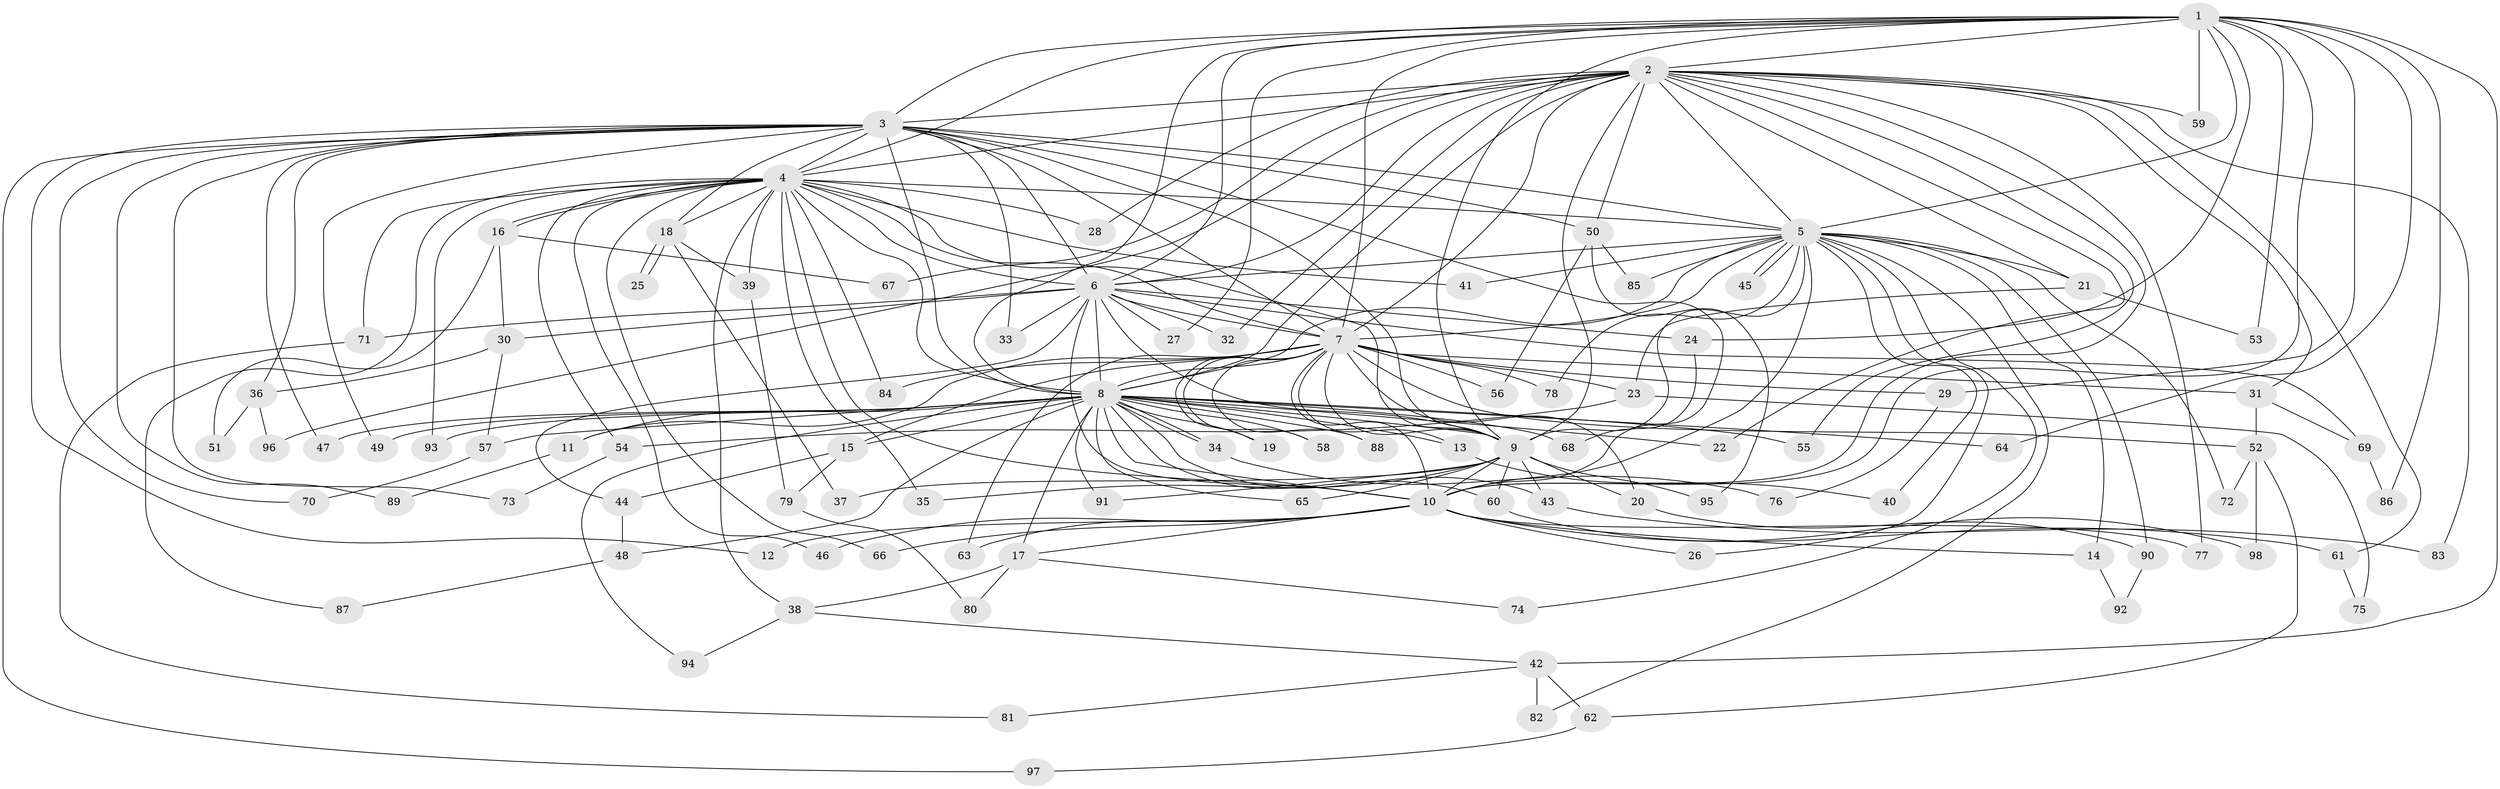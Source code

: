 // coarse degree distribution, {15: 0.028169014084507043, 19: 0.028169014084507043, 21: 0.028169014084507043, 26: 0.014084507042253521, 29: 0.014084507042253521, 14: 0.014084507042253521, 3: 0.19718309859154928, 2: 0.5070422535211268, 5: 0.04225352112676056, 6: 0.04225352112676056, 4: 0.056338028169014086, 1: 0.014084507042253521, 7: 0.014084507042253521}
// Generated by graph-tools (version 1.1) at 2025/23/03/03/25 07:23:37]
// undirected, 98 vertices, 221 edges
graph export_dot {
graph [start="1"]
  node [color=gray90,style=filled];
  1;
  2;
  3;
  4;
  5;
  6;
  7;
  8;
  9;
  10;
  11;
  12;
  13;
  14;
  15;
  16;
  17;
  18;
  19;
  20;
  21;
  22;
  23;
  24;
  25;
  26;
  27;
  28;
  29;
  30;
  31;
  32;
  33;
  34;
  35;
  36;
  37;
  38;
  39;
  40;
  41;
  42;
  43;
  44;
  45;
  46;
  47;
  48;
  49;
  50;
  51;
  52;
  53;
  54;
  55;
  56;
  57;
  58;
  59;
  60;
  61;
  62;
  63;
  64;
  65;
  66;
  67;
  68;
  69;
  70;
  71;
  72;
  73;
  74;
  75;
  76;
  77;
  78;
  79;
  80;
  81;
  82;
  83;
  84;
  85;
  86;
  87;
  88;
  89;
  90;
  91;
  92;
  93;
  94;
  95;
  96;
  97;
  98;
  1 -- 2;
  1 -- 3;
  1 -- 4;
  1 -- 5;
  1 -- 6;
  1 -- 7;
  1 -- 8;
  1 -- 9;
  1 -- 10;
  1 -- 24;
  1 -- 27;
  1 -- 29;
  1 -- 42;
  1 -- 53;
  1 -- 59;
  1 -- 64;
  1 -- 86;
  2 -- 3;
  2 -- 4;
  2 -- 5;
  2 -- 6;
  2 -- 7;
  2 -- 8;
  2 -- 9;
  2 -- 10;
  2 -- 21;
  2 -- 22;
  2 -- 28;
  2 -- 31;
  2 -- 32;
  2 -- 50;
  2 -- 55;
  2 -- 59;
  2 -- 61;
  2 -- 67;
  2 -- 77;
  2 -- 83;
  2 -- 96;
  3 -- 4;
  3 -- 5;
  3 -- 6;
  3 -- 7;
  3 -- 8;
  3 -- 9;
  3 -- 10;
  3 -- 12;
  3 -- 18;
  3 -- 33;
  3 -- 36;
  3 -- 47;
  3 -- 49;
  3 -- 50;
  3 -- 70;
  3 -- 73;
  3 -- 89;
  3 -- 97;
  4 -- 5;
  4 -- 6;
  4 -- 7;
  4 -- 8;
  4 -- 9;
  4 -- 10;
  4 -- 16;
  4 -- 16;
  4 -- 18;
  4 -- 28;
  4 -- 35;
  4 -- 38;
  4 -- 39;
  4 -- 41;
  4 -- 46;
  4 -- 54;
  4 -- 66;
  4 -- 71;
  4 -- 84;
  4 -- 87;
  4 -- 93;
  5 -- 6;
  5 -- 7;
  5 -- 8;
  5 -- 9;
  5 -- 10;
  5 -- 14;
  5 -- 21;
  5 -- 26;
  5 -- 40;
  5 -- 41;
  5 -- 45;
  5 -- 45;
  5 -- 72;
  5 -- 74;
  5 -- 78;
  5 -- 82;
  5 -- 85;
  5 -- 90;
  6 -- 7;
  6 -- 8;
  6 -- 9;
  6 -- 10;
  6 -- 24;
  6 -- 27;
  6 -- 30;
  6 -- 32;
  6 -- 33;
  6 -- 44;
  6 -- 69;
  6 -- 71;
  7 -- 8;
  7 -- 9;
  7 -- 10;
  7 -- 11;
  7 -- 13;
  7 -- 15;
  7 -- 19;
  7 -- 20;
  7 -- 23;
  7 -- 29;
  7 -- 31;
  7 -- 52;
  7 -- 56;
  7 -- 58;
  7 -- 63;
  7 -- 78;
  7 -- 84;
  7 -- 88;
  8 -- 9;
  8 -- 10;
  8 -- 11;
  8 -- 13;
  8 -- 15;
  8 -- 17;
  8 -- 19;
  8 -- 22;
  8 -- 34;
  8 -- 34;
  8 -- 43;
  8 -- 47;
  8 -- 48;
  8 -- 49;
  8 -- 55;
  8 -- 57;
  8 -- 58;
  8 -- 60;
  8 -- 64;
  8 -- 65;
  8 -- 68;
  8 -- 88;
  8 -- 91;
  8 -- 93;
  8 -- 94;
  9 -- 10;
  9 -- 20;
  9 -- 35;
  9 -- 37;
  9 -- 43;
  9 -- 60;
  9 -- 65;
  9 -- 91;
  9 -- 95;
  10 -- 12;
  10 -- 14;
  10 -- 17;
  10 -- 26;
  10 -- 46;
  10 -- 61;
  10 -- 63;
  10 -- 66;
  10 -- 77;
  11 -- 89;
  13 -- 40;
  14 -- 92;
  15 -- 44;
  15 -- 79;
  16 -- 30;
  16 -- 51;
  16 -- 67;
  17 -- 38;
  17 -- 74;
  17 -- 80;
  18 -- 25;
  18 -- 25;
  18 -- 37;
  18 -- 39;
  20 -- 90;
  21 -- 23;
  21 -- 53;
  23 -- 54;
  23 -- 75;
  24 -- 68;
  29 -- 76;
  30 -- 36;
  30 -- 57;
  31 -- 52;
  31 -- 69;
  34 -- 76;
  36 -- 51;
  36 -- 96;
  38 -- 42;
  38 -- 94;
  39 -- 79;
  42 -- 62;
  42 -- 81;
  42 -- 82;
  43 -- 83;
  44 -- 48;
  48 -- 87;
  50 -- 56;
  50 -- 85;
  50 -- 95;
  52 -- 62;
  52 -- 72;
  52 -- 98;
  54 -- 73;
  57 -- 70;
  60 -- 98;
  61 -- 75;
  62 -- 97;
  69 -- 86;
  71 -- 81;
  79 -- 80;
  90 -- 92;
}
